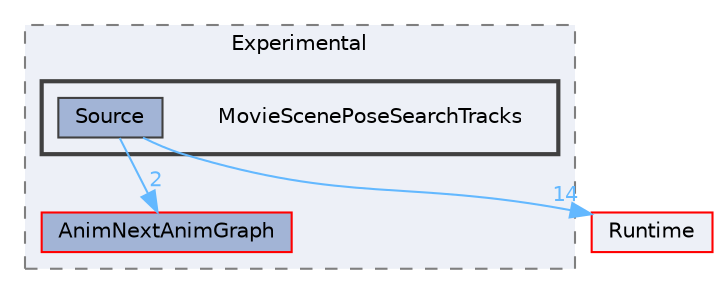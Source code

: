 digraph "MovieScenePoseSearchTracks"
{
 // INTERACTIVE_SVG=YES
 // LATEX_PDF_SIZE
  bgcolor="transparent";
  edge [fontname=Helvetica,fontsize=10,labelfontname=Helvetica,labelfontsize=10];
  node [fontname=Helvetica,fontsize=10,shape=box,height=0.2,width=0.4];
  compound=true
  subgraph clusterdir_6e0c5d987c338b0072956bd3eccf79be {
    graph [ bgcolor="#edf0f7", pencolor="grey50", label="Experimental", fontname=Helvetica,fontsize=10 style="filled,dashed", URL="dir_6e0c5d987c338b0072956bd3eccf79be.html",tooltip=""]
  dir_810494446f570897aa4f80899db095f4 [label="AnimNextAnimGraph", fillcolor="#a2b4d6", color="red", style="filled", URL="dir_810494446f570897aa4f80899db095f4.html",tooltip=""];
  subgraph clusterdir_5a7befe5bab993d54594734c3d06f190 {
    graph [ bgcolor="#edf0f7", pencolor="grey25", label="", fontname=Helvetica,fontsize=10 style="filled,bold", URL="dir_5a7befe5bab993d54594734c3d06f190.html",tooltip=""]
    dir_5a7befe5bab993d54594734c3d06f190 [shape=plaintext, label="MovieScenePoseSearchTracks"];
  dir_36e16190c54ad07aa812941fd0b3a367 [label="Source", fillcolor="#a2b4d6", color="grey25", style="filled", URL="dir_36e16190c54ad07aa812941fd0b3a367.html",tooltip=""];
  }
  }
  dir_7536b172fbd480bfd146a1b1acd6856b [label="Runtime", fillcolor="#edf0f7", color="red", style="filled", URL="dir_7536b172fbd480bfd146a1b1acd6856b.html",tooltip=""];
  dir_36e16190c54ad07aa812941fd0b3a367->dir_7536b172fbd480bfd146a1b1acd6856b [headlabel="14", labeldistance=1.5 headhref="dir_001080_000984.html" href="dir_001080_000984.html" color="steelblue1" fontcolor="steelblue1"];
  dir_36e16190c54ad07aa812941fd0b3a367->dir_810494446f570897aa4f80899db095f4 [headlabel="2", labeldistance=1.5 headhref="dir_001080_000044.html" href="dir_001080_000044.html" color="steelblue1" fontcolor="steelblue1"];
}
